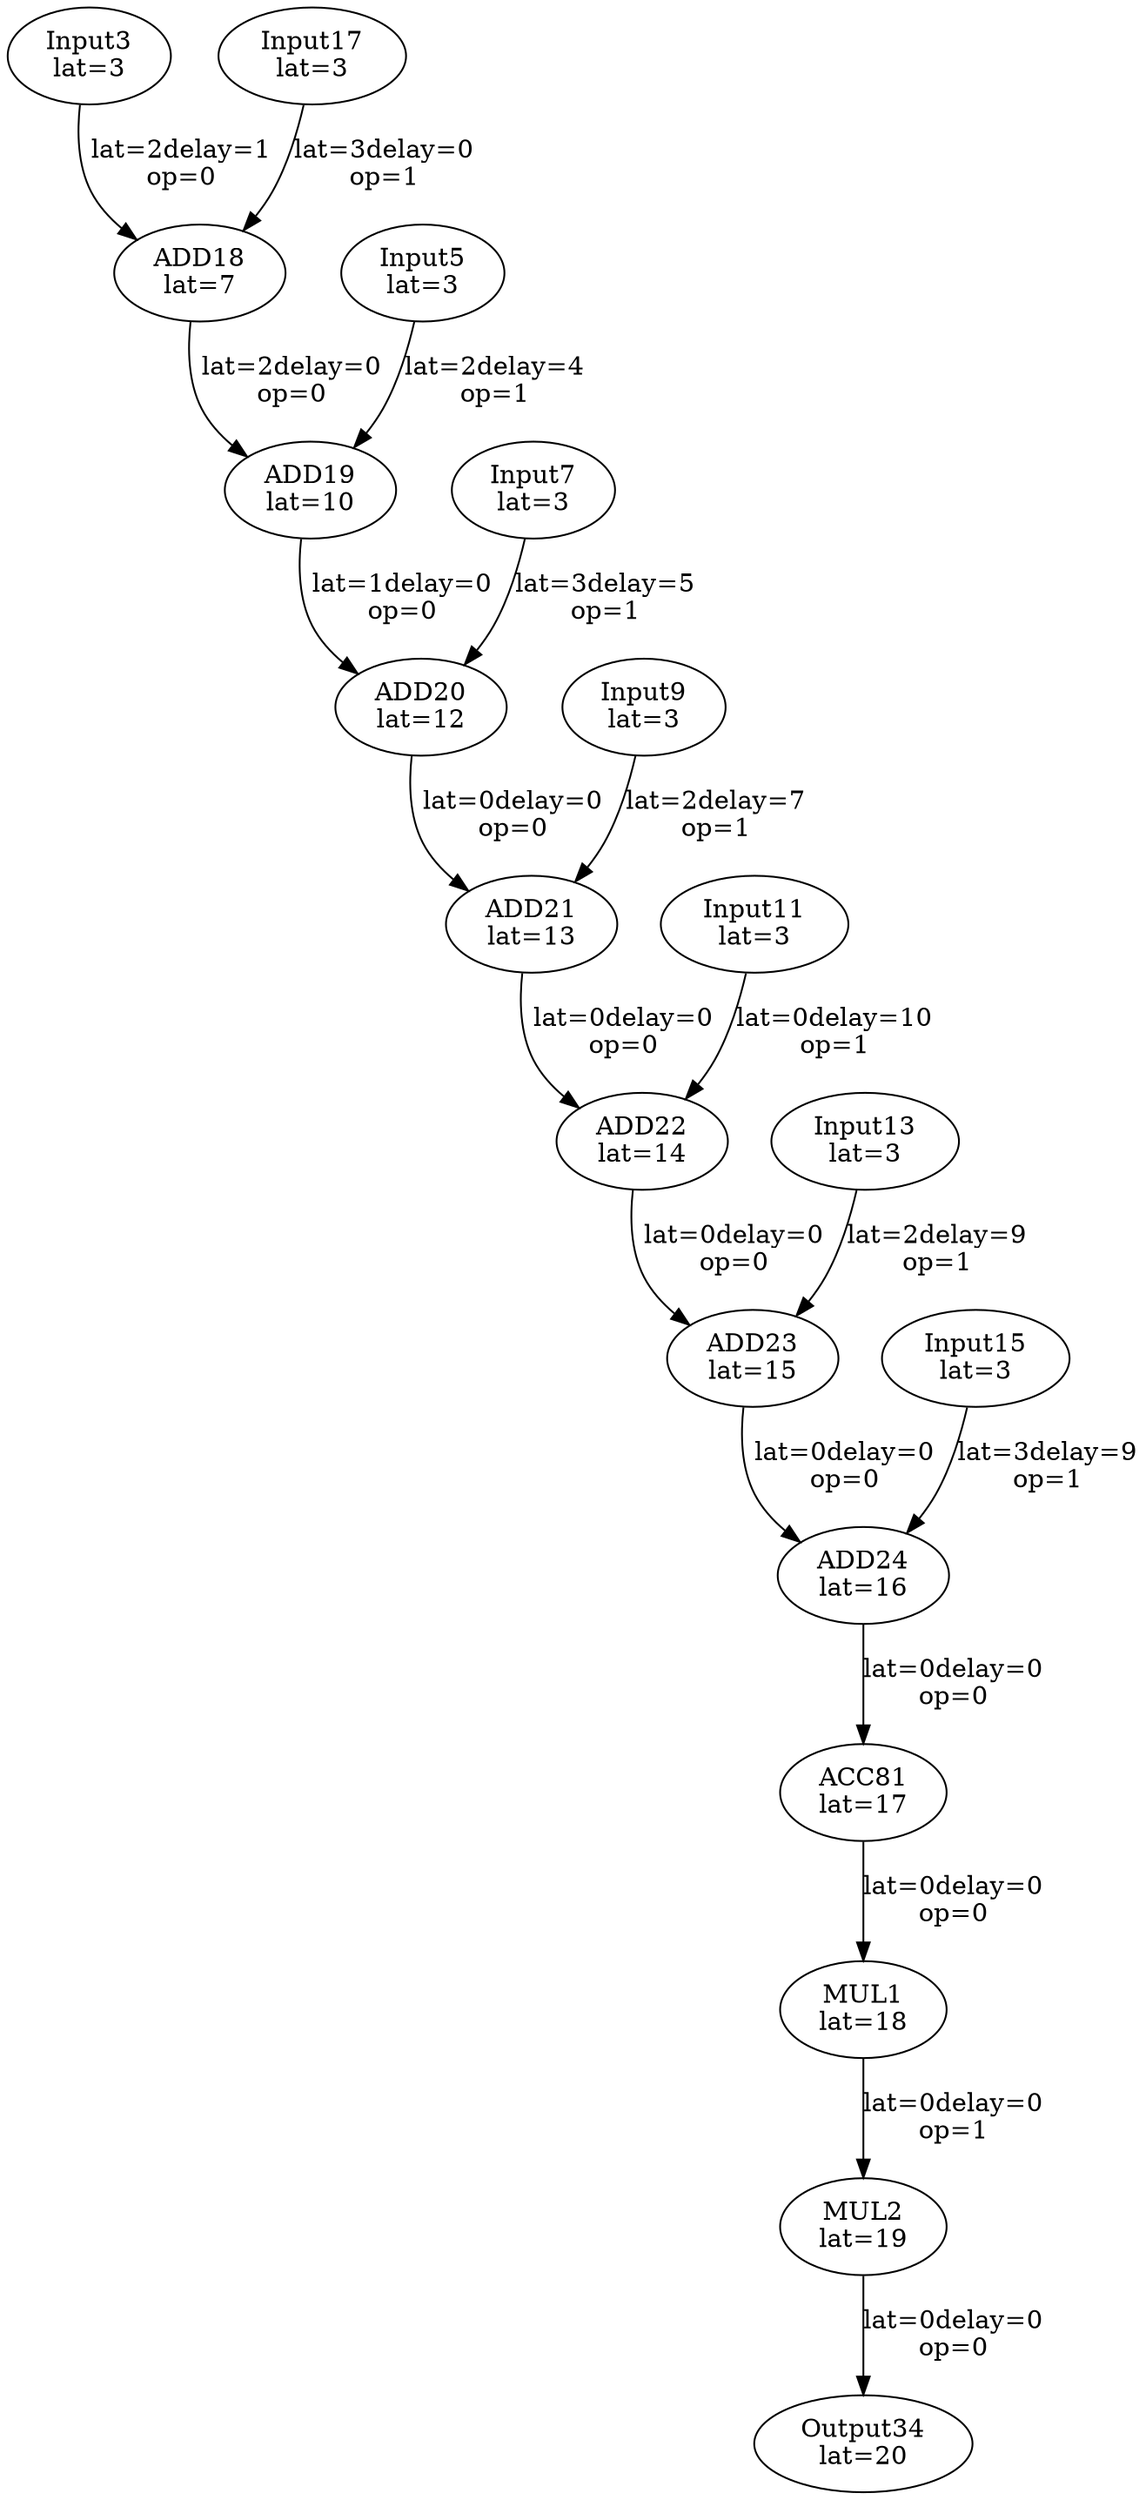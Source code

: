 Digraph G {
"Input3"[label = "\N\nlat=3"];
"Input5"[label = "\N\nlat=3"];
"Input7"[label = "\N\nlat=3"];
"Input9"[label = "\N\nlat=3"];
"Input11"[label = "\N\nlat=3"];
"Input13"[label = "\N\nlat=3"];
"Input15"[label = "\N\nlat=3"];
"Input17"[label = "\N\nlat=3"];
"MUL1"[label = "\N\nlat=18"];
"ACC81"->"MUL1"[label = "lat=0\delay=0\nop=0"];
"MUL2"[label = "\N\nlat=19"];
"MUL1"->"MUL2"[label = "lat=0\delay=0\nop=1"];
"ADD18"[label = "\N\nlat=7"];
"Input3"->"ADD18"[label = "lat=2\delay=1\nop=0"];
"Input17"->"ADD18"[label = "lat=3\delay=0\nop=1"];
"ADD19"[label = "\N\nlat=10"];
"ADD18"->"ADD19"[label = "lat=2\delay=0\nop=0"];
"Input5"->"ADD19"[label = "lat=2\delay=4\nop=1"];
"ADD20"[label = "\N\nlat=12"];
"ADD19"->"ADD20"[label = "lat=1\delay=0\nop=0"];
"Input7"->"ADD20"[label = "lat=3\delay=5\nop=1"];
"ADD21"[label = "\N\nlat=13"];
"ADD20"->"ADD21"[label = "lat=0\delay=0\nop=0"];
"Input9"->"ADD21"[label = "lat=2\delay=7\nop=1"];
"ADD22"[label = "\N\nlat=14"];
"ADD21"->"ADD22"[label = "lat=0\delay=0\nop=0"];
"Input11"->"ADD22"[label = "lat=0\delay=10\nop=1"];
"ADD23"[label = "\N\nlat=15"];
"ADD22"->"ADD23"[label = "lat=0\delay=0\nop=0"];
"Input13"->"ADD23"[label = "lat=2\delay=9\nop=1"];
"ADD24"[label = "\N\nlat=16"];
"ADD23"->"ADD24"[label = "lat=0\delay=0\nop=0"];
"Input15"->"ADD24"[label = "lat=3\delay=9\nop=1"];
"Output34"[label = "\N\nlat=20"];
"MUL2"->"Output34"[label = "lat=0\delay=0\nop=0"];
"ACC81"[label = "\N\nlat=17"];
"ADD24"->"ACC81"[label = "lat=0\delay=0\nop=0"];
}
